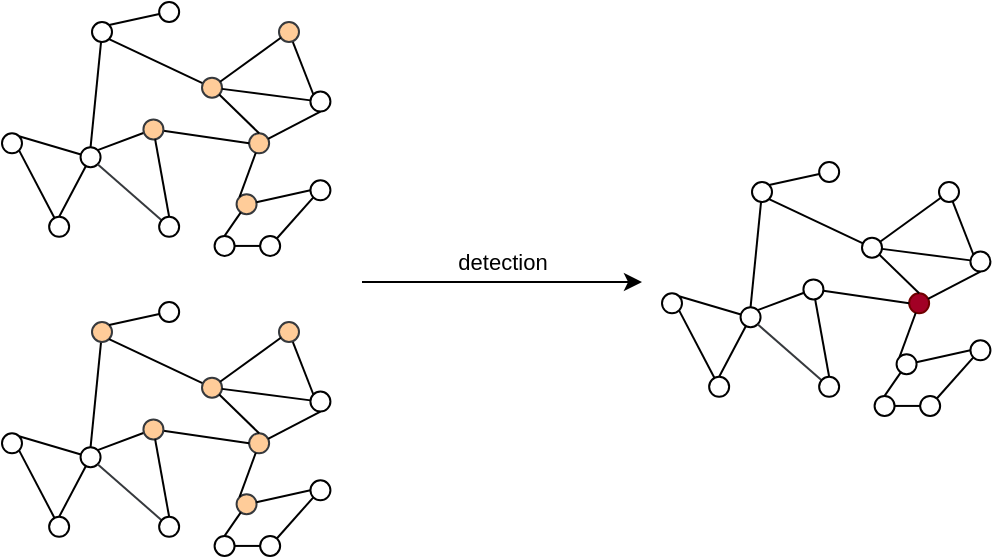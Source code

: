 <mxfile version="18.1.3" type="github">
  <diagram id="Y-fM87gUZxcsIyiKK9y1" name="Page-1">
    <mxGraphModel dx="918" dy="493" grid="1" gridSize="10" guides="1" tooltips="1" connect="1" arrows="1" fold="1" page="1" pageScale="1" pageWidth="827" pageHeight="1169" math="0" shadow="0">
      <root>
        <mxCell id="0" />
        <mxCell id="1" parent="0" />
        <mxCell id="XRB2rXBV-r8s9CtKsTTs-37" value="" style="group" vertex="1" connectable="0" parent="1">
          <mxGeometry x="140" y="140" width="164.219" height="126.96" as="geometry" />
        </mxCell>
        <mxCell id="XRB2rXBV-r8s9CtKsTTs-38" value="" style="ellipse;whiteSpace=wrap;html=1;aspect=fixed;" vertex="1" parent="XRB2rXBV-r8s9CtKsTTs-37">
          <mxGeometry x="39.286" y="72.604" width="10" height="10" as="geometry" />
        </mxCell>
        <mxCell id="XRB2rXBV-r8s9CtKsTTs-39" style="edgeStyle=none;rounded=0;orthogonalLoop=1;jettySize=auto;html=1;entryX=0.5;entryY=0;entryDx=0;entryDy=0;endArrow=none;endFill=0;" edge="1" parent="XRB2rXBV-r8s9CtKsTTs-37" source="XRB2rXBV-r8s9CtKsTTs-40" target="XRB2rXBV-r8s9CtKsTTs-38">
          <mxGeometry relative="1" as="geometry" />
        </mxCell>
        <mxCell id="XRB2rXBV-r8s9CtKsTTs-40" value="" style="ellipse;whiteSpace=wrap;html=1;aspect=fixed;" vertex="1" parent="XRB2rXBV-r8s9CtKsTTs-37">
          <mxGeometry x="45" y="10.0" width="10" height="10" as="geometry" />
        </mxCell>
        <mxCell id="XRB2rXBV-r8s9CtKsTTs-41" style="edgeStyle=none;rounded=0;orthogonalLoop=1;jettySize=auto;html=1;entryX=1;entryY=1;entryDx=0;entryDy=0;endArrow=none;endFill=0;" edge="1" parent="XRB2rXBV-r8s9CtKsTTs-37" source="XRB2rXBV-r8s9CtKsTTs-42" target="XRB2rXBV-r8s9CtKsTTs-40">
          <mxGeometry relative="1" as="geometry" />
        </mxCell>
        <mxCell id="XRB2rXBV-r8s9CtKsTTs-42" value="" style="ellipse;whiteSpace=wrap;html=1;aspect=fixed;fillColor=#ffcc99;strokeColor=#36393d;" vertex="1" parent="XRB2rXBV-r8s9CtKsTTs-37">
          <mxGeometry x="100" y="37.826" width="10" height="10" as="geometry" />
        </mxCell>
        <mxCell id="XRB2rXBV-r8s9CtKsTTs-43" value="" style="ellipse;whiteSpace=wrap;html=1;aspect=fixed;" vertex="1" parent="XRB2rXBV-r8s9CtKsTTs-37">
          <mxGeometry y="65.648" width="10" height="10" as="geometry" />
        </mxCell>
        <mxCell id="XRB2rXBV-r8s9CtKsTTs-44" style="edgeStyle=none;rounded=0;orthogonalLoop=1;jettySize=auto;html=1;entryX=1;entryY=0;entryDx=0;entryDy=0;endArrow=none;endFill=0;" edge="1" parent="XRB2rXBV-r8s9CtKsTTs-37" source="XRB2rXBV-r8s9CtKsTTs-38" target="XRB2rXBV-r8s9CtKsTTs-43">
          <mxGeometry relative="1" as="geometry" />
        </mxCell>
        <mxCell id="XRB2rXBV-r8s9CtKsTTs-45" style="edgeStyle=none;rounded=0;orthogonalLoop=1;jettySize=auto;html=1;entryX=1;entryY=1;entryDx=0;entryDy=0;endArrow=none;endFill=0;" edge="1" parent="XRB2rXBV-r8s9CtKsTTs-37" source="XRB2rXBV-r8s9CtKsTTs-46" target="XRB2rXBV-r8s9CtKsTTs-43">
          <mxGeometry relative="1" as="geometry" />
        </mxCell>
        <mxCell id="XRB2rXBV-r8s9CtKsTTs-46" value="" style="ellipse;whiteSpace=wrap;html=1;aspect=fixed;" vertex="1" parent="XRB2rXBV-r8s9CtKsTTs-37">
          <mxGeometry x="23.571" y="107.387" width="10" height="10" as="geometry" />
        </mxCell>
        <mxCell id="XRB2rXBV-r8s9CtKsTTs-47" style="edgeStyle=none;rounded=0;orthogonalLoop=1;jettySize=auto;html=1;entryX=0.5;entryY=0;entryDx=0;entryDy=0;endArrow=none;endFill=0;" edge="1" parent="XRB2rXBV-r8s9CtKsTTs-37" source="XRB2rXBV-r8s9CtKsTTs-38" target="XRB2rXBV-r8s9CtKsTTs-46">
          <mxGeometry relative="1" as="geometry" />
        </mxCell>
        <mxCell id="XRB2rXBV-r8s9CtKsTTs-48" style="edgeStyle=none;rounded=0;orthogonalLoop=1;jettySize=auto;html=1;entryX=1;entryY=0;entryDx=0;entryDy=0;endArrow=none;endFill=0;" edge="1" parent="XRB2rXBV-r8s9CtKsTTs-37" source="XRB2rXBV-r8s9CtKsTTs-49" target="XRB2rXBV-r8s9CtKsTTs-40">
          <mxGeometry relative="1" as="geometry" />
        </mxCell>
        <mxCell id="XRB2rXBV-r8s9CtKsTTs-49" value="" style="ellipse;whiteSpace=wrap;html=1;aspect=fixed;" vertex="1" parent="XRB2rXBV-r8s9CtKsTTs-37">
          <mxGeometry x="78.574" width="10" height="10" as="geometry" />
        </mxCell>
        <mxCell id="XRB2rXBV-r8s9CtKsTTs-50" value="" style="ellipse;whiteSpace=wrap;html=1;aspect=fixed;fillColor=#ffcc99;strokeColor=#36393d;" vertex="1" parent="XRB2rXBV-r8s9CtKsTTs-37">
          <mxGeometry x="123.571" y="65.652" width="10" height="10" as="geometry" />
        </mxCell>
        <mxCell id="XRB2rXBV-r8s9CtKsTTs-51" style="edgeStyle=none;rounded=0;orthogonalLoop=1;jettySize=auto;html=1;entryX=0.5;entryY=0;entryDx=0;entryDy=0;endArrow=none;endFill=0;" edge="1" parent="XRB2rXBV-r8s9CtKsTTs-37" source="XRB2rXBV-r8s9CtKsTTs-42" target="XRB2rXBV-r8s9CtKsTTs-50">
          <mxGeometry relative="1" as="geometry" />
        </mxCell>
        <mxCell id="XRB2rXBV-r8s9CtKsTTs-52" style="edgeStyle=none;rounded=0;orthogonalLoop=1;jettySize=auto;html=1;entryX=1;entryY=0;entryDx=0;entryDy=0;endArrow=none;endFill=0;" edge="1" parent="XRB2rXBV-r8s9CtKsTTs-37" source="XRB2rXBV-r8s9CtKsTTs-54" target="XRB2rXBV-r8s9CtKsTTs-38">
          <mxGeometry relative="1" as="geometry" />
        </mxCell>
        <mxCell id="XRB2rXBV-r8s9CtKsTTs-53" style="edgeStyle=none;rounded=0;orthogonalLoop=1;jettySize=auto;html=1;entryX=0;entryY=0.5;entryDx=0;entryDy=0;endArrow=none;endFill=0;" edge="1" parent="XRB2rXBV-r8s9CtKsTTs-37" source="XRB2rXBV-r8s9CtKsTTs-54" target="XRB2rXBV-r8s9CtKsTTs-50">
          <mxGeometry relative="1" as="geometry" />
        </mxCell>
        <mxCell id="XRB2rXBV-r8s9CtKsTTs-54" value="" style="ellipse;whiteSpace=wrap;html=1;aspect=fixed;fillColor=#ffcc99;strokeColor=#36393d;" vertex="1" parent="XRB2rXBV-r8s9CtKsTTs-37">
          <mxGeometry x="70.714" y="58.691" width="10" height="10" as="geometry" />
        </mxCell>
        <mxCell id="XRB2rXBV-r8s9CtKsTTs-55" style="edgeStyle=none;rounded=0;orthogonalLoop=1;jettySize=auto;html=1;entryX=1;entryY=1;entryDx=0;entryDy=0;endArrow=none;endFill=0;fillColor=#ffcc99;strokeColor=#36393d;" edge="1" parent="XRB2rXBV-r8s9CtKsTTs-37" source="XRB2rXBV-r8s9CtKsTTs-56" target="XRB2rXBV-r8s9CtKsTTs-38">
          <mxGeometry relative="1" as="geometry" />
        </mxCell>
        <mxCell id="XRB2rXBV-r8s9CtKsTTs-56" value="" style="ellipse;whiteSpace=wrap;html=1;aspect=fixed;" vertex="1" parent="XRB2rXBV-r8s9CtKsTTs-37">
          <mxGeometry x="78.571" y="107.387" width="10" height="10" as="geometry" />
        </mxCell>
        <mxCell id="XRB2rXBV-r8s9CtKsTTs-57" style="edgeStyle=none;rounded=0;orthogonalLoop=1;jettySize=auto;html=1;entryX=0.5;entryY=0;entryDx=0;entryDy=0;endArrow=none;endFill=0;" edge="1" parent="XRB2rXBV-r8s9CtKsTTs-37" source="XRB2rXBV-r8s9CtKsTTs-54" target="XRB2rXBV-r8s9CtKsTTs-56">
          <mxGeometry relative="1" as="geometry" />
        </mxCell>
        <mxCell id="XRB2rXBV-r8s9CtKsTTs-58" value="" style="ellipse;whiteSpace=wrap;html=1;aspect=fixed;" vertex="1" parent="XRB2rXBV-r8s9CtKsTTs-37">
          <mxGeometry x="154.214" y="44.782" width="10" height="10" as="geometry" />
        </mxCell>
        <mxCell id="XRB2rXBV-r8s9CtKsTTs-59" value="" style="rounded=0;orthogonalLoop=1;jettySize=auto;html=1;endArrow=none;endFill=0;" edge="1" parent="XRB2rXBV-r8s9CtKsTTs-37" source="XRB2rXBV-r8s9CtKsTTs-42" target="XRB2rXBV-r8s9CtKsTTs-58">
          <mxGeometry relative="1" as="geometry" />
        </mxCell>
        <mxCell id="XRB2rXBV-r8s9CtKsTTs-60" style="edgeStyle=none;rounded=0;orthogonalLoop=1;jettySize=auto;html=1;entryX=0.5;entryY=1;entryDx=0;entryDy=0;endArrow=none;endFill=0;" edge="1" parent="XRB2rXBV-r8s9CtKsTTs-37" source="XRB2rXBV-r8s9CtKsTTs-50" target="XRB2rXBV-r8s9CtKsTTs-58">
          <mxGeometry relative="1" as="geometry" />
        </mxCell>
        <mxCell id="XRB2rXBV-r8s9CtKsTTs-61" style="edgeStyle=none;rounded=0;orthogonalLoop=1;jettySize=auto;html=1;endArrow=none;endFill=0;entryX=0;entryY=0;entryDx=0;entryDy=0;" edge="1" parent="XRB2rXBV-r8s9CtKsTTs-37" source="XRB2rXBV-r8s9CtKsTTs-62" target="XRB2rXBV-r8s9CtKsTTs-58">
          <mxGeometry relative="1" as="geometry">
            <mxPoint x="162.857" y="44.782" as="targetPoint" />
          </mxGeometry>
        </mxCell>
        <mxCell id="XRB2rXBV-r8s9CtKsTTs-62" value="" style="ellipse;whiteSpace=wrap;html=1;aspect=fixed;fillColor=#ffcc99;strokeColor=#36393d;" vertex="1" parent="XRB2rXBV-r8s9CtKsTTs-37">
          <mxGeometry x="138.5" y="10.0" width="10" height="10" as="geometry" />
        </mxCell>
        <mxCell id="XRB2rXBV-r8s9CtKsTTs-63" value="" style="rounded=0;orthogonalLoop=1;jettySize=auto;html=1;endArrow=none;endFill=0;" edge="1" parent="XRB2rXBV-r8s9CtKsTTs-37" source="XRB2rXBV-r8s9CtKsTTs-42" target="XRB2rXBV-r8s9CtKsTTs-62">
          <mxGeometry relative="1" as="geometry" />
        </mxCell>
        <mxCell id="XRB2rXBV-r8s9CtKsTTs-64" value="" style="ellipse;whiteSpace=wrap;html=1;aspect=fixed;" vertex="1" parent="XRB2rXBV-r8s9CtKsTTs-37">
          <mxGeometry x="129.076" y="116.96" width="10" height="10" as="geometry" />
        </mxCell>
        <mxCell id="XRB2rXBV-r8s9CtKsTTs-65" value="" style="ellipse;whiteSpace=wrap;html=1;aspect=fixed;fillColor=#ffcc99;strokeColor=#36393d;" vertex="1" parent="XRB2rXBV-r8s9CtKsTTs-37">
          <mxGeometry x="117.29" y="96.091" width="10" height="10" as="geometry" />
        </mxCell>
        <mxCell id="XRB2rXBV-r8s9CtKsTTs-66" style="edgeStyle=none;rounded=0;orthogonalLoop=1;jettySize=auto;html=1;endArrow=none;endFill=0;entryX=0;entryY=0;entryDx=0;entryDy=0;" edge="1" parent="XRB2rXBV-r8s9CtKsTTs-37" source="XRB2rXBV-r8s9CtKsTTs-50" target="XRB2rXBV-r8s9CtKsTTs-65">
          <mxGeometry relative="1" as="geometry">
            <mxPoint x="153.429" y="107.391" as="targetPoint" />
          </mxGeometry>
        </mxCell>
        <mxCell id="XRB2rXBV-r8s9CtKsTTs-67" style="edgeStyle=none;rounded=0;orthogonalLoop=1;jettySize=auto;html=1;entryX=0;entryY=0.5;entryDx=0;entryDy=0;endArrow=none;endFill=0;" edge="1" parent="XRB2rXBV-r8s9CtKsTTs-37" source="XRB2rXBV-r8s9CtKsTTs-68" target="XRB2rXBV-r8s9CtKsTTs-64">
          <mxGeometry relative="1" as="geometry" />
        </mxCell>
        <mxCell id="XRB2rXBV-r8s9CtKsTTs-68" value="" style="ellipse;whiteSpace=wrap;html=1;aspect=fixed;" vertex="1" parent="XRB2rXBV-r8s9CtKsTTs-37">
          <mxGeometry x="106.29" y="116.96" width="10" height="10" as="geometry" />
        </mxCell>
        <mxCell id="XRB2rXBV-r8s9CtKsTTs-69" style="edgeStyle=none;rounded=0;orthogonalLoop=1;jettySize=auto;html=1;entryX=0.5;entryY=0;entryDx=0;entryDy=0;endArrow=none;endFill=0;" edge="1" parent="XRB2rXBV-r8s9CtKsTTs-37" source="XRB2rXBV-r8s9CtKsTTs-65" target="XRB2rXBV-r8s9CtKsTTs-68">
          <mxGeometry relative="1" as="geometry" />
        </mxCell>
        <mxCell id="XRB2rXBV-r8s9CtKsTTs-70" value="" style="ellipse;whiteSpace=wrap;html=1;aspect=fixed;" vertex="1" parent="XRB2rXBV-r8s9CtKsTTs-37">
          <mxGeometry x="154.219" y="89.134" width="10" height="10" as="geometry" />
        </mxCell>
        <mxCell id="XRB2rXBV-r8s9CtKsTTs-71" style="edgeStyle=none;rounded=0;orthogonalLoop=1;jettySize=auto;html=1;entryX=0;entryY=1;entryDx=0;entryDy=0;endArrow=none;endFill=0;" edge="1" parent="XRB2rXBV-r8s9CtKsTTs-37" source="XRB2rXBV-r8s9CtKsTTs-64" target="XRB2rXBV-r8s9CtKsTTs-70">
          <mxGeometry relative="1" as="geometry" />
        </mxCell>
        <mxCell id="XRB2rXBV-r8s9CtKsTTs-72" style="edgeStyle=none;rounded=0;orthogonalLoop=1;jettySize=auto;html=1;entryX=0;entryY=0.5;entryDx=0;entryDy=0;endArrow=none;endFill=0;" edge="1" parent="XRB2rXBV-r8s9CtKsTTs-37" source="XRB2rXBV-r8s9CtKsTTs-65" target="XRB2rXBV-r8s9CtKsTTs-70">
          <mxGeometry relative="1" as="geometry" />
        </mxCell>
        <mxCell id="XRB2rXBV-r8s9CtKsTTs-73" value="" style="group" vertex="1" connectable="0" parent="1">
          <mxGeometry x="140" y="290" width="164.219" height="126.96" as="geometry" />
        </mxCell>
        <mxCell id="XRB2rXBV-r8s9CtKsTTs-74" value="" style="ellipse;whiteSpace=wrap;html=1;aspect=fixed;" vertex="1" parent="XRB2rXBV-r8s9CtKsTTs-73">
          <mxGeometry x="39.286" y="72.604" width="10" height="10" as="geometry" />
        </mxCell>
        <mxCell id="XRB2rXBV-r8s9CtKsTTs-75" style="edgeStyle=none;rounded=0;orthogonalLoop=1;jettySize=auto;html=1;entryX=0.5;entryY=0;entryDx=0;entryDy=0;endArrow=none;endFill=0;" edge="1" parent="XRB2rXBV-r8s9CtKsTTs-73" source="XRB2rXBV-r8s9CtKsTTs-76" target="XRB2rXBV-r8s9CtKsTTs-74">
          <mxGeometry relative="1" as="geometry" />
        </mxCell>
        <mxCell id="XRB2rXBV-r8s9CtKsTTs-76" value="" style="ellipse;whiteSpace=wrap;html=1;aspect=fixed;fillColor=#ffcc99;strokeColor=#36393d;" vertex="1" parent="XRB2rXBV-r8s9CtKsTTs-73">
          <mxGeometry x="45" y="10.0" width="10" height="10" as="geometry" />
        </mxCell>
        <mxCell id="XRB2rXBV-r8s9CtKsTTs-77" style="edgeStyle=none;rounded=0;orthogonalLoop=1;jettySize=auto;html=1;entryX=1;entryY=1;entryDx=0;entryDy=0;endArrow=none;endFill=0;" edge="1" parent="XRB2rXBV-r8s9CtKsTTs-73" source="XRB2rXBV-r8s9CtKsTTs-78" target="XRB2rXBV-r8s9CtKsTTs-76">
          <mxGeometry relative="1" as="geometry" />
        </mxCell>
        <mxCell id="XRB2rXBV-r8s9CtKsTTs-78" value="" style="ellipse;whiteSpace=wrap;html=1;aspect=fixed;fillColor=#ffcc99;strokeColor=#36393d;" vertex="1" parent="XRB2rXBV-r8s9CtKsTTs-73">
          <mxGeometry x="100" y="37.826" width="10" height="10" as="geometry" />
        </mxCell>
        <mxCell id="XRB2rXBV-r8s9CtKsTTs-79" value="" style="ellipse;whiteSpace=wrap;html=1;aspect=fixed;" vertex="1" parent="XRB2rXBV-r8s9CtKsTTs-73">
          <mxGeometry y="65.648" width="10" height="10" as="geometry" />
        </mxCell>
        <mxCell id="XRB2rXBV-r8s9CtKsTTs-80" style="edgeStyle=none;rounded=0;orthogonalLoop=1;jettySize=auto;html=1;entryX=1;entryY=0;entryDx=0;entryDy=0;endArrow=none;endFill=0;" edge="1" parent="XRB2rXBV-r8s9CtKsTTs-73" source="XRB2rXBV-r8s9CtKsTTs-74" target="XRB2rXBV-r8s9CtKsTTs-79">
          <mxGeometry relative="1" as="geometry" />
        </mxCell>
        <mxCell id="XRB2rXBV-r8s9CtKsTTs-81" style="edgeStyle=none;rounded=0;orthogonalLoop=1;jettySize=auto;html=1;entryX=1;entryY=1;entryDx=0;entryDy=0;endArrow=none;endFill=0;" edge="1" parent="XRB2rXBV-r8s9CtKsTTs-73" source="XRB2rXBV-r8s9CtKsTTs-82" target="XRB2rXBV-r8s9CtKsTTs-79">
          <mxGeometry relative="1" as="geometry" />
        </mxCell>
        <mxCell id="XRB2rXBV-r8s9CtKsTTs-82" value="" style="ellipse;whiteSpace=wrap;html=1;aspect=fixed;" vertex="1" parent="XRB2rXBV-r8s9CtKsTTs-73">
          <mxGeometry x="23.571" y="107.387" width="10" height="10" as="geometry" />
        </mxCell>
        <mxCell id="XRB2rXBV-r8s9CtKsTTs-83" style="edgeStyle=none;rounded=0;orthogonalLoop=1;jettySize=auto;html=1;entryX=0.5;entryY=0;entryDx=0;entryDy=0;endArrow=none;endFill=0;" edge="1" parent="XRB2rXBV-r8s9CtKsTTs-73" source="XRB2rXBV-r8s9CtKsTTs-74" target="XRB2rXBV-r8s9CtKsTTs-82">
          <mxGeometry relative="1" as="geometry" />
        </mxCell>
        <mxCell id="XRB2rXBV-r8s9CtKsTTs-84" style="edgeStyle=none;rounded=0;orthogonalLoop=1;jettySize=auto;html=1;entryX=1;entryY=0;entryDx=0;entryDy=0;endArrow=none;endFill=0;" edge="1" parent="XRB2rXBV-r8s9CtKsTTs-73" source="XRB2rXBV-r8s9CtKsTTs-85" target="XRB2rXBV-r8s9CtKsTTs-76">
          <mxGeometry relative="1" as="geometry" />
        </mxCell>
        <mxCell id="XRB2rXBV-r8s9CtKsTTs-85" value="" style="ellipse;whiteSpace=wrap;html=1;aspect=fixed;" vertex="1" parent="XRB2rXBV-r8s9CtKsTTs-73">
          <mxGeometry x="78.574" width="10" height="10" as="geometry" />
        </mxCell>
        <mxCell id="XRB2rXBV-r8s9CtKsTTs-86" value="" style="ellipse;whiteSpace=wrap;html=1;aspect=fixed;fillColor=#ffcc99;strokeColor=#36393d;" vertex="1" parent="XRB2rXBV-r8s9CtKsTTs-73">
          <mxGeometry x="123.571" y="65.652" width="10" height="10" as="geometry" />
        </mxCell>
        <mxCell id="XRB2rXBV-r8s9CtKsTTs-87" style="edgeStyle=none;rounded=0;orthogonalLoop=1;jettySize=auto;html=1;entryX=0.5;entryY=0;entryDx=0;entryDy=0;endArrow=none;endFill=0;" edge="1" parent="XRB2rXBV-r8s9CtKsTTs-73" source="XRB2rXBV-r8s9CtKsTTs-78" target="XRB2rXBV-r8s9CtKsTTs-86">
          <mxGeometry relative="1" as="geometry" />
        </mxCell>
        <mxCell id="XRB2rXBV-r8s9CtKsTTs-88" style="edgeStyle=none;rounded=0;orthogonalLoop=1;jettySize=auto;html=1;entryX=1;entryY=0;entryDx=0;entryDy=0;endArrow=none;endFill=0;" edge="1" parent="XRB2rXBV-r8s9CtKsTTs-73" source="XRB2rXBV-r8s9CtKsTTs-90" target="XRB2rXBV-r8s9CtKsTTs-74">
          <mxGeometry relative="1" as="geometry" />
        </mxCell>
        <mxCell id="XRB2rXBV-r8s9CtKsTTs-89" style="edgeStyle=none;rounded=0;orthogonalLoop=1;jettySize=auto;html=1;entryX=0;entryY=0.5;entryDx=0;entryDy=0;endArrow=none;endFill=0;" edge="1" parent="XRB2rXBV-r8s9CtKsTTs-73" source="XRB2rXBV-r8s9CtKsTTs-90" target="XRB2rXBV-r8s9CtKsTTs-86">
          <mxGeometry relative="1" as="geometry" />
        </mxCell>
        <mxCell id="XRB2rXBV-r8s9CtKsTTs-90" value="" style="ellipse;whiteSpace=wrap;html=1;aspect=fixed;fillColor=#ffcc99;strokeColor=#36393d;" vertex="1" parent="XRB2rXBV-r8s9CtKsTTs-73">
          <mxGeometry x="70.714" y="58.691" width="10" height="10" as="geometry" />
        </mxCell>
        <mxCell id="XRB2rXBV-r8s9CtKsTTs-91" style="edgeStyle=none;rounded=0;orthogonalLoop=1;jettySize=auto;html=1;entryX=1;entryY=1;entryDx=0;entryDy=0;endArrow=none;endFill=0;fillColor=#ffcc99;strokeColor=#36393d;" edge="1" parent="XRB2rXBV-r8s9CtKsTTs-73" source="XRB2rXBV-r8s9CtKsTTs-92" target="XRB2rXBV-r8s9CtKsTTs-74">
          <mxGeometry relative="1" as="geometry" />
        </mxCell>
        <mxCell id="XRB2rXBV-r8s9CtKsTTs-92" value="" style="ellipse;whiteSpace=wrap;html=1;aspect=fixed;" vertex="1" parent="XRB2rXBV-r8s9CtKsTTs-73">
          <mxGeometry x="78.571" y="107.387" width="10" height="10" as="geometry" />
        </mxCell>
        <mxCell id="XRB2rXBV-r8s9CtKsTTs-93" style="edgeStyle=none;rounded=0;orthogonalLoop=1;jettySize=auto;html=1;entryX=0.5;entryY=0;entryDx=0;entryDy=0;endArrow=none;endFill=0;" edge="1" parent="XRB2rXBV-r8s9CtKsTTs-73" source="XRB2rXBV-r8s9CtKsTTs-90" target="XRB2rXBV-r8s9CtKsTTs-92">
          <mxGeometry relative="1" as="geometry" />
        </mxCell>
        <mxCell id="XRB2rXBV-r8s9CtKsTTs-94" value="" style="ellipse;whiteSpace=wrap;html=1;aspect=fixed;" vertex="1" parent="XRB2rXBV-r8s9CtKsTTs-73">
          <mxGeometry x="154.214" y="44.782" width="10" height="10" as="geometry" />
        </mxCell>
        <mxCell id="XRB2rXBV-r8s9CtKsTTs-95" value="" style="rounded=0;orthogonalLoop=1;jettySize=auto;html=1;endArrow=none;endFill=0;" edge="1" parent="XRB2rXBV-r8s9CtKsTTs-73" source="XRB2rXBV-r8s9CtKsTTs-78" target="XRB2rXBV-r8s9CtKsTTs-94">
          <mxGeometry relative="1" as="geometry" />
        </mxCell>
        <mxCell id="XRB2rXBV-r8s9CtKsTTs-96" style="edgeStyle=none;rounded=0;orthogonalLoop=1;jettySize=auto;html=1;entryX=0.5;entryY=1;entryDx=0;entryDy=0;endArrow=none;endFill=0;" edge="1" parent="XRB2rXBV-r8s9CtKsTTs-73" source="XRB2rXBV-r8s9CtKsTTs-86" target="XRB2rXBV-r8s9CtKsTTs-94">
          <mxGeometry relative="1" as="geometry" />
        </mxCell>
        <mxCell id="XRB2rXBV-r8s9CtKsTTs-97" style="edgeStyle=none;rounded=0;orthogonalLoop=1;jettySize=auto;html=1;endArrow=none;endFill=0;entryX=0;entryY=0;entryDx=0;entryDy=0;" edge="1" parent="XRB2rXBV-r8s9CtKsTTs-73" source="XRB2rXBV-r8s9CtKsTTs-98" target="XRB2rXBV-r8s9CtKsTTs-94">
          <mxGeometry relative="1" as="geometry">
            <mxPoint x="162.857" y="44.782" as="targetPoint" />
          </mxGeometry>
        </mxCell>
        <mxCell id="XRB2rXBV-r8s9CtKsTTs-98" value="" style="ellipse;whiteSpace=wrap;html=1;aspect=fixed;fillColor=#ffcc99;strokeColor=#36393d;" vertex="1" parent="XRB2rXBV-r8s9CtKsTTs-73">
          <mxGeometry x="138.5" y="10.0" width="10" height="10" as="geometry" />
        </mxCell>
        <mxCell id="XRB2rXBV-r8s9CtKsTTs-99" value="" style="rounded=0;orthogonalLoop=1;jettySize=auto;html=1;endArrow=none;endFill=0;" edge="1" parent="XRB2rXBV-r8s9CtKsTTs-73" source="XRB2rXBV-r8s9CtKsTTs-78" target="XRB2rXBV-r8s9CtKsTTs-98">
          <mxGeometry relative="1" as="geometry" />
        </mxCell>
        <mxCell id="XRB2rXBV-r8s9CtKsTTs-100" value="" style="ellipse;whiteSpace=wrap;html=1;aspect=fixed;" vertex="1" parent="XRB2rXBV-r8s9CtKsTTs-73">
          <mxGeometry x="129.076" y="116.96" width="10" height="10" as="geometry" />
        </mxCell>
        <mxCell id="XRB2rXBV-r8s9CtKsTTs-101" value="" style="ellipse;whiteSpace=wrap;html=1;aspect=fixed;fillColor=#ffcc99;strokeColor=#36393d;" vertex="1" parent="XRB2rXBV-r8s9CtKsTTs-73">
          <mxGeometry x="117.29" y="96.091" width="10" height="10" as="geometry" />
        </mxCell>
        <mxCell id="XRB2rXBV-r8s9CtKsTTs-102" style="edgeStyle=none;rounded=0;orthogonalLoop=1;jettySize=auto;html=1;endArrow=none;endFill=0;entryX=0;entryY=0;entryDx=0;entryDy=0;" edge="1" parent="XRB2rXBV-r8s9CtKsTTs-73" source="XRB2rXBV-r8s9CtKsTTs-86" target="XRB2rXBV-r8s9CtKsTTs-101">
          <mxGeometry relative="1" as="geometry">
            <mxPoint x="153.429" y="107.391" as="targetPoint" />
          </mxGeometry>
        </mxCell>
        <mxCell id="XRB2rXBV-r8s9CtKsTTs-103" style="edgeStyle=none;rounded=0;orthogonalLoop=1;jettySize=auto;html=1;entryX=0;entryY=0.5;entryDx=0;entryDy=0;endArrow=none;endFill=0;" edge="1" parent="XRB2rXBV-r8s9CtKsTTs-73" source="XRB2rXBV-r8s9CtKsTTs-104" target="XRB2rXBV-r8s9CtKsTTs-100">
          <mxGeometry relative="1" as="geometry" />
        </mxCell>
        <mxCell id="XRB2rXBV-r8s9CtKsTTs-104" value="" style="ellipse;whiteSpace=wrap;html=1;aspect=fixed;" vertex="1" parent="XRB2rXBV-r8s9CtKsTTs-73">
          <mxGeometry x="106.29" y="116.96" width="10" height="10" as="geometry" />
        </mxCell>
        <mxCell id="XRB2rXBV-r8s9CtKsTTs-105" style="edgeStyle=none;rounded=0;orthogonalLoop=1;jettySize=auto;html=1;entryX=0.5;entryY=0;entryDx=0;entryDy=0;endArrow=none;endFill=0;" edge="1" parent="XRB2rXBV-r8s9CtKsTTs-73" source="XRB2rXBV-r8s9CtKsTTs-101" target="XRB2rXBV-r8s9CtKsTTs-104">
          <mxGeometry relative="1" as="geometry" />
        </mxCell>
        <mxCell id="XRB2rXBV-r8s9CtKsTTs-106" value="" style="ellipse;whiteSpace=wrap;html=1;aspect=fixed;" vertex="1" parent="XRB2rXBV-r8s9CtKsTTs-73">
          <mxGeometry x="154.219" y="89.134" width="10" height="10" as="geometry" />
        </mxCell>
        <mxCell id="XRB2rXBV-r8s9CtKsTTs-107" style="edgeStyle=none;rounded=0;orthogonalLoop=1;jettySize=auto;html=1;entryX=0;entryY=1;entryDx=0;entryDy=0;endArrow=none;endFill=0;" edge="1" parent="XRB2rXBV-r8s9CtKsTTs-73" source="XRB2rXBV-r8s9CtKsTTs-100" target="XRB2rXBV-r8s9CtKsTTs-106">
          <mxGeometry relative="1" as="geometry" />
        </mxCell>
        <mxCell id="XRB2rXBV-r8s9CtKsTTs-108" style="edgeStyle=none;rounded=0;orthogonalLoop=1;jettySize=auto;html=1;entryX=0;entryY=0.5;entryDx=0;entryDy=0;endArrow=none;endFill=0;" edge="1" parent="XRB2rXBV-r8s9CtKsTTs-73" source="XRB2rXBV-r8s9CtKsTTs-101" target="XRB2rXBV-r8s9CtKsTTs-106">
          <mxGeometry relative="1" as="geometry" />
        </mxCell>
        <mxCell id="XRB2rXBV-r8s9CtKsTTs-143" value="" style="endArrow=classic;html=1;rounded=0;" edge="1" parent="1">
          <mxGeometry width="50" height="50" relative="1" as="geometry">
            <mxPoint x="320" y="280" as="sourcePoint" />
            <mxPoint x="460" y="280" as="targetPoint" />
          </mxGeometry>
        </mxCell>
        <mxCell id="XRB2rXBV-r8s9CtKsTTs-144" value="detection" style="edgeLabel;html=1;align=center;verticalAlign=middle;resizable=0;points=[];" vertex="1" connectable="0" parent="XRB2rXBV-r8s9CtKsTTs-143">
          <mxGeometry x="-0.302" relative="1" as="geometry">
            <mxPoint x="21" y="-10" as="offset" />
          </mxGeometry>
        </mxCell>
        <mxCell id="XRB2rXBV-r8s9CtKsTTs-145" value="" style="group" vertex="1" connectable="0" parent="1">
          <mxGeometry x="470" y="220" width="164.219" height="126.96" as="geometry" />
        </mxCell>
        <mxCell id="XRB2rXBV-r8s9CtKsTTs-146" value="" style="ellipse;whiteSpace=wrap;html=1;aspect=fixed;" vertex="1" parent="XRB2rXBV-r8s9CtKsTTs-145">
          <mxGeometry x="39.286" y="72.604" width="10" height="10" as="geometry" />
        </mxCell>
        <mxCell id="XRB2rXBV-r8s9CtKsTTs-147" style="edgeStyle=none;rounded=0;orthogonalLoop=1;jettySize=auto;html=1;entryX=0.5;entryY=0;entryDx=0;entryDy=0;endArrow=none;endFill=0;" edge="1" parent="XRB2rXBV-r8s9CtKsTTs-145" source="XRB2rXBV-r8s9CtKsTTs-148" target="XRB2rXBV-r8s9CtKsTTs-146">
          <mxGeometry relative="1" as="geometry" />
        </mxCell>
        <mxCell id="XRB2rXBV-r8s9CtKsTTs-148" value="" style="ellipse;whiteSpace=wrap;html=1;aspect=fixed;" vertex="1" parent="XRB2rXBV-r8s9CtKsTTs-145">
          <mxGeometry x="45" y="10.0" width="10" height="10" as="geometry" />
        </mxCell>
        <mxCell id="XRB2rXBV-r8s9CtKsTTs-149" style="edgeStyle=none;rounded=0;orthogonalLoop=1;jettySize=auto;html=1;entryX=1;entryY=1;entryDx=0;entryDy=0;endArrow=none;endFill=0;" edge="1" parent="XRB2rXBV-r8s9CtKsTTs-145" source="XRB2rXBV-r8s9CtKsTTs-150" target="XRB2rXBV-r8s9CtKsTTs-148">
          <mxGeometry relative="1" as="geometry" />
        </mxCell>
        <mxCell id="XRB2rXBV-r8s9CtKsTTs-150" value="" style="ellipse;whiteSpace=wrap;html=1;aspect=fixed;" vertex="1" parent="XRB2rXBV-r8s9CtKsTTs-145">
          <mxGeometry x="100" y="37.826" width="10" height="10" as="geometry" />
        </mxCell>
        <mxCell id="XRB2rXBV-r8s9CtKsTTs-151" value="" style="ellipse;whiteSpace=wrap;html=1;aspect=fixed;" vertex="1" parent="XRB2rXBV-r8s9CtKsTTs-145">
          <mxGeometry y="65.648" width="10" height="10" as="geometry" />
        </mxCell>
        <mxCell id="XRB2rXBV-r8s9CtKsTTs-152" style="edgeStyle=none;rounded=0;orthogonalLoop=1;jettySize=auto;html=1;entryX=1;entryY=0;entryDx=0;entryDy=0;endArrow=none;endFill=0;" edge="1" parent="XRB2rXBV-r8s9CtKsTTs-145" source="XRB2rXBV-r8s9CtKsTTs-146" target="XRB2rXBV-r8s9CtKsTTs-151">
          <mxGeometry relative="1" as="geometry" />
        </mxCell>
        <mxCell id="XRB2rXBV-r8s9CtKsTTs-153" style="edgeStyle=none;rounded=0;orthogonalLoop=1;jettySize=auto;html=1;entryX=1;entryY=1;entryDx=0;entryDy=0;endArrow=none;endFill=0;" edge="1" parent="XRB2rXBV-r8s9CtKsTTs-145" source="XRB2rXBV-r8s9CtKsTTs-154" target="XRB2rXBV-r8s9CtKsTTs-151">
          <mxGeometry relative="1" as="geometry" />
        </mxCell>
        <mxCell id="XRB2rXBV-r8s9CtKsTTs-154" value="" style="ellipse;whiteSpace=wrap;html=1;aspect=fixed;" vertex="1" parent="XRB2rXBV-r8s9CtKsTTs-145">
          <mxGeometry x="23.571" y="107.387" width="10" height="10" as="geometry" />
        </mxCell>
        <mxCell id="XRB2rXBV-r8s9CtKsTTs-155" style="edgeStyle=none;rounded=0;orthogonalLoop=1;jettySize=auto;html=1;entryX=0.5;entryY=0;entryDx=0;entryDy=0;endArrow=none;endFill=0;" edge="1" parent="XRB2rXBV-r8s9CtKsTTs-145" source="XRB2rXBV-r8s9CtKsTTs-146" target="XRB2rXBV-r8s9CtKsTTs-154">
          <mxGeometry relative="1" as="geometry" />
        </mxCell>
        <mxCell id="XRB2rXBV-r8s9CtKsTTs-156" style="edgeStyle=none;rounded=0;orthogonalLoop=1;jettySize=auto;html=1;entryX=1;entryY=0;entryDx=0;entryDy=0;endArrow=none;endFill=0;" edge="1" parent="XRB2rXBV-r8s9CtKsTTs-145" source="XRB2rXBV-r8s9CtKsTTs-157" target="XRB2rXBV-r8s9CtKsTTs-148">
          <mxGeometry relative="1" as="geometry" />
        </mxCell>
        <mxCell id="XRB2rXBV-r8s9CtKsTTs-157" value="" style="ellipse;whiteSpace=wrap;html=1;aspect=fixed;" vertex="1" parent="XRB2rXBV-r8s9CtKsTTs-145">
          <mxGeometry x="78.574" width="10" height="10" as="geometry" />
        </mxCell>
        <mxCell id="XRB2rXBV-r8s9CtKsTTs-158" value="" style="ellipse;whiteSpace=wrap;html=1;aspect=fixed;fillColor=#a20025;strokeColor=#6F0000;fontColor=#ffffff;" vertex="1" parent="XRB2rXBV-r8s9CtKsTTs-145">
          <mxGeometry x="123.571" y="65.652" width="10" height="10" as="geometry" />
        </mxCell>
        <mxCell id="XRB2rXBV-r8s9CtKsTTs-159" style="edgeStyle=none;rounded=0;orthogonalLoop=1;jettySize=auto;html=1;entryX=0.5;entryY=0;entryDx=0;entryDy=0;endArrow=none;endFill=0;" edge="1" parent="XRB2rXBV-r8s9CtKsTTs-145" source="XRB2rXBV-r8s9CtKsTTs-150" target="XRB2rXBV-r8s9CtKsTTs-158">
          <mxGeometry relative="1" as="geometry" />
        </mxCell>
        <mxCell id="XRB2rXBV-r8s9CtKsTTs-160" style="edgeStyle=none;rounded=0;orthogonalLoop=1;jettySize=auto;html=1;entryX=1;entryY=0;entryDx=0;entryDy=0;endArrow=none;endFill=0;" edge="1" parent="XRB2rXBV-r8s9CtKsTTs-145" source="XRB2rXBV-r8s9CtKsTTs-162" target="XRB2rXBV-r8s9CtKsTTs-146">
          <mxGeometry relative="1" as="geometry" />
        </mxCell>
        <mxCell id="XRB2rXBV-r8s9CtKsTTs-161" style="edgeStyle=none;rounded=0;orthogonalLoop=1;jettySize=auto;html=1;entryX=0;entryY=0.5;entryDx=0;entryDy=0;endArrow=none;endFill=0;" edge="1" parent="XRB2rXBV-r8s9CtKsTTs-145" source="XRB2rXBV-r8s9CtKsTTs-162" target="XRB2rXBV-r8s9CtKsTTs-158">
          <mxGeometry relative="1" as="geometry" />
        </mxCell>
        <mxCell id="XRB2rXBV-r8s9CtKsTTs-162" value="" style="ellipse;whiteSpace=wrap;html=1;aspect=fixed;" vertex="1" parent="XRB2rXBV-r8s9CtKsTTs-145">
          <mxGeometry x="70.714" y="58.691" width="10" height="10" as="geometry" />
        </mxCell>
        <mxCell id="XRB2rXBV-r8s9CtKsTTs-163" style="edgeStyle=none;rounded=0;orthogonalLoop=1;jettySize=auto;html=1;entryX=1;entryY=1;entryDx=0;entryDy=0;endArrow=none;endFill=0;fillColor=#ffcc99;strokeColor=#36393d;" edge="1" parent="XRB2rXBV-r8s9CtKsTTs-145" source="XRB2rXBV-r8s9CtKsTTs-164" target="XRB2rXBV-r8s9CtKsTTs-146">
          <mxGeometry relative="1" as="geometry" />
        </mxCell>
        <mxCell id="XRB2rXBV-r8s9CtKsTTs-164" value="" style="ellipse;whiteSpace=wrap;html=1;aspect=fixed;" vertex="1" parent="XRB2rXBV-r8s9CtKsTTs-145">
          <mxGeometry x="78.571" y="107.387" width="10" height="10" as="geometry" />
        </mxCell>
        <mxCell id="XRB2rXBV-r8s9CtKsTTs-165" style="edgeStyle=none;rounded=0;orthogonalLoop=1;jettySize=auto;html=1;entryX=0.5;entryY=0;entryDx=0;entryDy=0;endArrow=none;endFill=0;" edge="1" parent="XRB2rXBV-r8s9CtKsTTs-145" source="XRB2rXBV-r8s9CtKsTTs-162" target="XRB2rXBV-r8s9CtKsTTs-164">
          <mxGeometry relative="1" as="geometry" />
        </mxCell>
        <mxCell id="XRB2rXBV-r8s9CtKsTTs-166" value="" style="ellipse;whiteSpace=wrap;html=1;aspect=fixed;" vertex="1" parent="XRB2rXBV-r8s9CtKsTTs-145">
          <mxGeometry x="154.214" y="44.782" width="10" height="10" as="geometry" />
        </mxCell>
        <mxCell id="XRB2rXBV-r8s9CtKsTTs-167" value="" style="rounded=0;orthogonalLoop=1;jettySize=auto;html=1;endArrow=none;endFill=0;" edge="1" parent="XRB2rXBV-r8s9CtKsTTs-145" source="XRB2rXBV-r8s9CtKsTTs-150" target="XRB2rXBV-r8s9CtKsTTs-166">
          <mxGeometry relative="1" as="geometry" />
        </mxCell>
        <mxCell id="XRB2rXBV-r8s9CtKsTTs-168" style="edgeStyle=none;rounded=0;orthogonalLoop=1;jettySize=auto;html=1;entryX=0.5;entryY=1;entryDx=0;entryDy=0;endArrow=none;endFill=0;" edge="1" parent="XRB2rXBV-r8s9CtKsTTs-145" source="XRB2rXBV-r8s9CtKsTTs-158" target="XRB2rXBV-r8s9CtKsTTs-166">
          <mxGeometry relative="1" as="geometry" />
        </mxCell>
        <mxCell id="XRB2rXBV-r8s9CtKsTTs-169" style="edgeStyle=none;rounded=0;orthogonalLoop=1;jettySize=auto;html=1;endArrow=none;endFill=0;entryX=0;entryY=0;entryDx=0;entryDy=0;" edge="1" parent="XRB2rXBV-r8s9CtKsTTs-145" source="XRB2rXBV-r8s9CtKsTTs-170" target="XRB2rXBV-r8s9CtKsTTs-166">
          <mxGeometry relative="1" as="geometry">
            <mxPoint x="162.857" y="44.782" as="targetPoint" />
          </mxGeometry>
        </mxCell>
        <mxCell id="XRB2rXBV-r8s9CtKsTTs-170" value="" style="ellipse;whiteSpace=wrap;html=1;aspect=fixed;" vertex="1" parent="XRB2rXBV-r8s9CtKsTTs-145">
          <mxGeometry x="138.5" y="10.0" width="10" height="10" as="geometry" />
        </mxCell>
        <mxCell id="XRB2rXBV-r8s9CtKsTTs-171" value="" style="rounded=0;orthogonalLoop=1;jettySize=auto;html=1;endArrow=none;endFill=0;" edge="1" parent="XRB2rXBV-r8s9CtKsTTs-145" source="XRB2rXBV-r8s9CtKsTTs-150" target="XRB2rXBV-r8s9CtKsTTs-170">
          <mxGeometry relative="1" as="geometry" />
        </mxCell>
        <mxCell id="XRB2rXBV-r8s9CtKsTTs-172" value="" style="ellipse;whiteSpace=wrap;html=1;aspect=fixed;" vertex="1" parent="XRB2rXBV-r8s9CtKsTTs-145">
          <mxGeometry x="129.076" y="116.96" width="10" height="10" as="geometry" />
        </mxCell>
        <mxCell id="XRB2rXBV-r8s9CtKsTTs-173" value="" style="ellipse;whiteSpace=wrap;html=1;aspect=fixed;" vertex="1" parent="XRB2rXBV-r8s9CtKsTTs-145">
          <mxGeometry x="117.29" y="96.091" width="10" height="10" as="geometry" />
        </mxCell>
        <mxCell id="XRB2rXBV-r8s9CtKsTTs-174" style="edgeStyle=none;rounded=0;orthogonalLoop=1;jettySize=auto;html=1;endArrow=none;endFill=0;entryX=0;entryY=0;entryDx=0;entryDy=0;" edge="1" parent="XRB2rXBV-r8s9CtKsTTs-145" source="XRB2rXBV-r8s9CtKsTTs-158" target="XRB2rXBV-r8s9CtKsTTs-173">
          <mxGeometry relative="1" as="geometry">
            <mxPoint x="153.429" y="107.391" as="targetPoint" />
          </mxGeometry>
        </mxCell>
        <mxCell id="XRB2rXBV-r8s9CtKsTTs-175" style="edgeStyle=none;rounded=0;orthogonalLoop=1;jettySize=auto;html=1;entryX=0;entryY=0.5;entryDx=0;entryDy=0;endArrow=none;endFill=0;" edge="1" parent="XRB2rXBV-r8s9CtKsTTs-145" source="XRB2rXBV-r8s9CtKsTTs-176" target="XRB2rXBV-r8s9CtKsTTs-172">
          <mxGeometry relative="1" as="geometry" />
        </mxCell>
        <mxCell id="XRB2rXBV-r8s9CtKsTTs-176" value="" style="ellipse;whiteSpace=wrap;html=1;aspect=fixed;" vertex="1" parent="XRB2rXBV-r8s9CtKsTTs-145">
          <mxGeometry x="106.29" y="116.96" width="10" height="10" as="geometry" />
        </mxCell>
        <mxCell id="XRB2rXBV-r8s9CtKsTTs-177" style="edgeStyle=none;rounded=0;orthogonalLoop=1;jettySize=auto;html=1;entryX=0.5;entryY=0;entryDx=0;entryDy=0;endArrow=none;endFill=0;" edge="1" parent="XRB2rXBV-r8s9CtKsTTs-145" source="XRB2rXBV-r8s9CtKsTTs-173" target="XRB2rXBV-r8s9CtKsTTs-176">
          <mxGeometry relative="1" as="geometry" />
        </mxCell>
        <mxCell id="XRB2rXBV-r8s9CtKsTTs-178" value="" style="ellipse;whiteSpace=wrap;html=1;aspect=fixed;" vertex="1" parent="XRB2rXBV-r8s9CtKsTTs-145">
          <mxGeometry x="154.219" y="89.134" width="10" height="10" as="geometry" />
        </mxCell>
        <mxCell id="XRB2rXBV-r8s9CtKsTTs-179" style="edgeStyle=none;rounded=0;orthogonalLoop=1;jettySize=auto;html=1;entryX=0;entryY=1;entryDx=0;entryDy=0;endArrow=none;endFill=0;" edge="1" parent="XRB2rXBV-r8s9CtKsTTs-145" source="XRB2rXBV-r8s9CtKsTTs-172" target="XRB2rXBV-r8s9CtKsTTs-178">
          <mxGeometry relative="1" as="geometry" />
        </mxCell>
        <mxCell id="XRB2rXBV-r8s9CtKsTTs-180" style="edgeStyle=none;rounded=0;orthogonalLoop=1;jettySize=auto;html=1;entryX=0;entryY=0.5;entryDx=0;entryDy=0;endArrow=none;endFill=0;" edge="1" parent="XRB2rXBV-r8s9CtKsTTs-145" source="XRB2rXBV-r8s9CtKsTTs-173" target="XRB2rXBV-r8s9CtKsTTs-178">
          <mxGeometry relative="1" as="geometry" />
        </mxCell>
      </root>
    </mxGraphModel>
  </diagram>
</mxfile>
